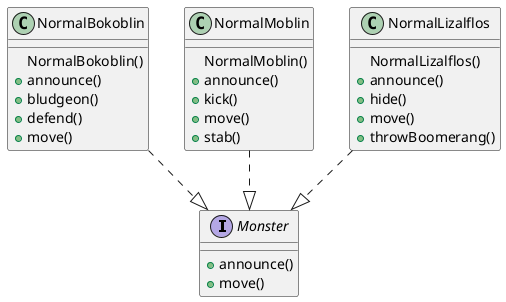 @startuml
interface Monster
{
    + announce()
    + move()
}


class NormalBokoblin
{
    NormalBokoblin()
    + announce()
    + bludgeon()
    + defend()
    + move()
}
NormalBokoblin ..|> Monster

class NormalMoblin
{
    NormalMoblin()
    + announce()
    + kick()
    + move()
    + stab()
}
NormalMoblin ..|> Monster

class NormalLizalflos
{
    NormalLizalflos()
    + announce()
    + hide()
    + move()
    + throwBoomerang()
}
NormalLizalflos ..|> Monster


@enduml